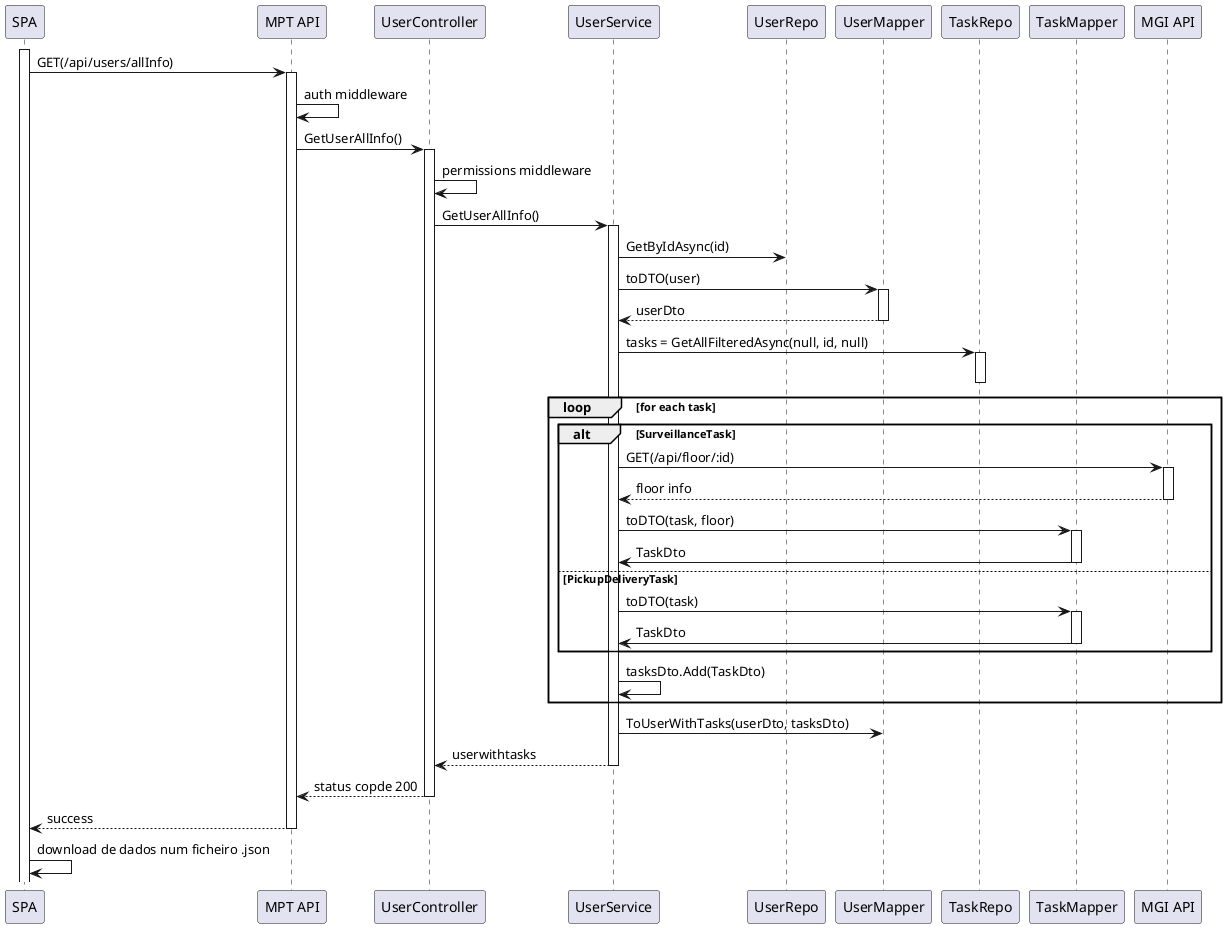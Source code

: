 @startuml
participant SPA
participant "MPT API" as API
participant "UserController" as Ctrl
participant "UserService" as Srv
participant "UserRepo" as Repo
participant "UserMapper" as Map
participant "TaskRepo" as tr
participant "TaskMapper" as tm
participant "MGI API" as API2


activate SPA
SPA -> API: GET(/api/users/allInfo)
activate API

API -> API: auth middleware
API -> Ctrl: GetUserAllInfo()
activate Ctrl

Ctrl -> Ctrl: permissions middleware
Ctrl -> Srv: GetUserAllInfo()
activate Srv

Srv -> Repo: GetByIdAsync(id)



Srv -> Map: toDTO(user)
activate Map
Map --> Srv: userDto
deactivate Map

Srv -> tr: tasks = GetAllFilteredAsync(null, id, null)
activate tr
deactivate tr

loop for each task
    alt SurveillanceTask

        Srv -> API2: GET(/api/floor/:id)
        activate API2
        API2 --> Srv: floor info
        deactivate API2

        Srv -> tm: toDTO(task, floor)
        activate tm
        tm -> Srv: TaskDto
        deactivate tm

    else PickupDeliveryTask
        Srv -> tm: toDTO(task)
        activate tm
        tm -> Srv: TaskDto
        deactivate tm

    end
    Srv -> Srv: tasksDto.Add(TaskDto)

end

Srv -> Map: ToUserWithTasks(userDto, tasksDto)

Srv --> Ctrl: userwithtasks
deactivate Srv

Ctrl --> API: status copde 200
deactivate Ctrl

API --> SPA: success
deactivate API

SPA -> SPA: download de dados num ficheiro .json





@enduml